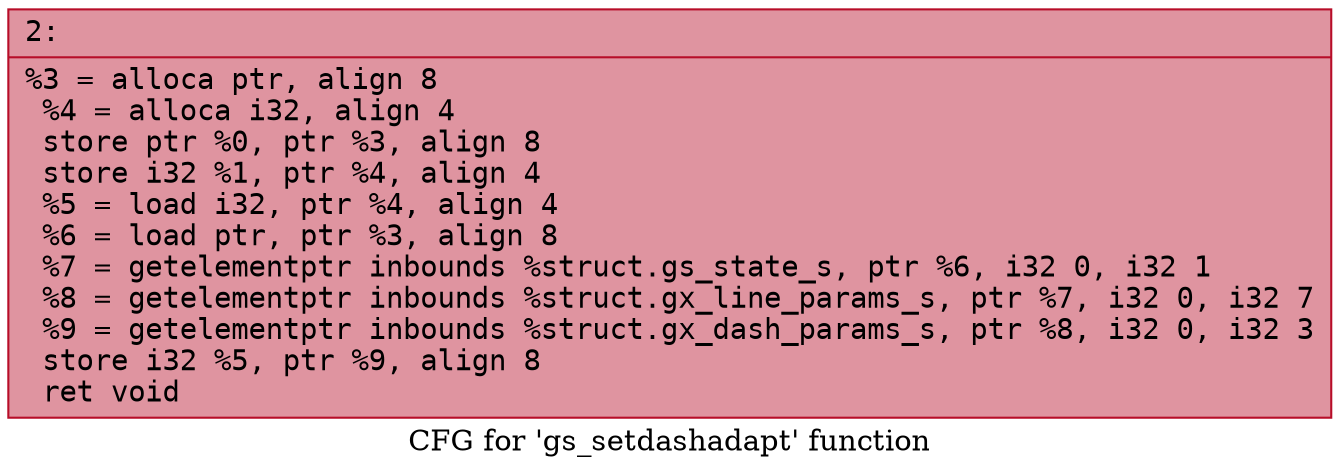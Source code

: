 digraph "CFG for 'gs_setdashadapt' function" {
	label="CFG for 'gs_setdashadapt' function";

	Node0x600003b1b930 [shape=record,color="#b70d28ff", style=filled, fillcolor="#b70d2870" fontname="Courier",label="{2:\l|  %3 = alloca ptr, align 8\l  %4 = alloca i32, align 4\l  store ptr %0, ptr %3, align 8\l  store i32 %1, ptr %4, align 4\l  %5 = load i32, ptr %4, align 4\l  %6 = load ptr, ptr %3, align 8\l  %7 = getelementptr inbounds %struct.gs_state_s, ptr %6, i32 0, i32 1\l  %8 = getelementptr inbounds %struct.gx_line_params_s, ptr %7, i32 0, i32 7\l  %9 = getelementptr inbounds %struct.gx_dash_params_s, ptr %8, i32 0, i32 3\l  store i32 %5, ptr %9, align 8\l  ret void\l}"];
}
